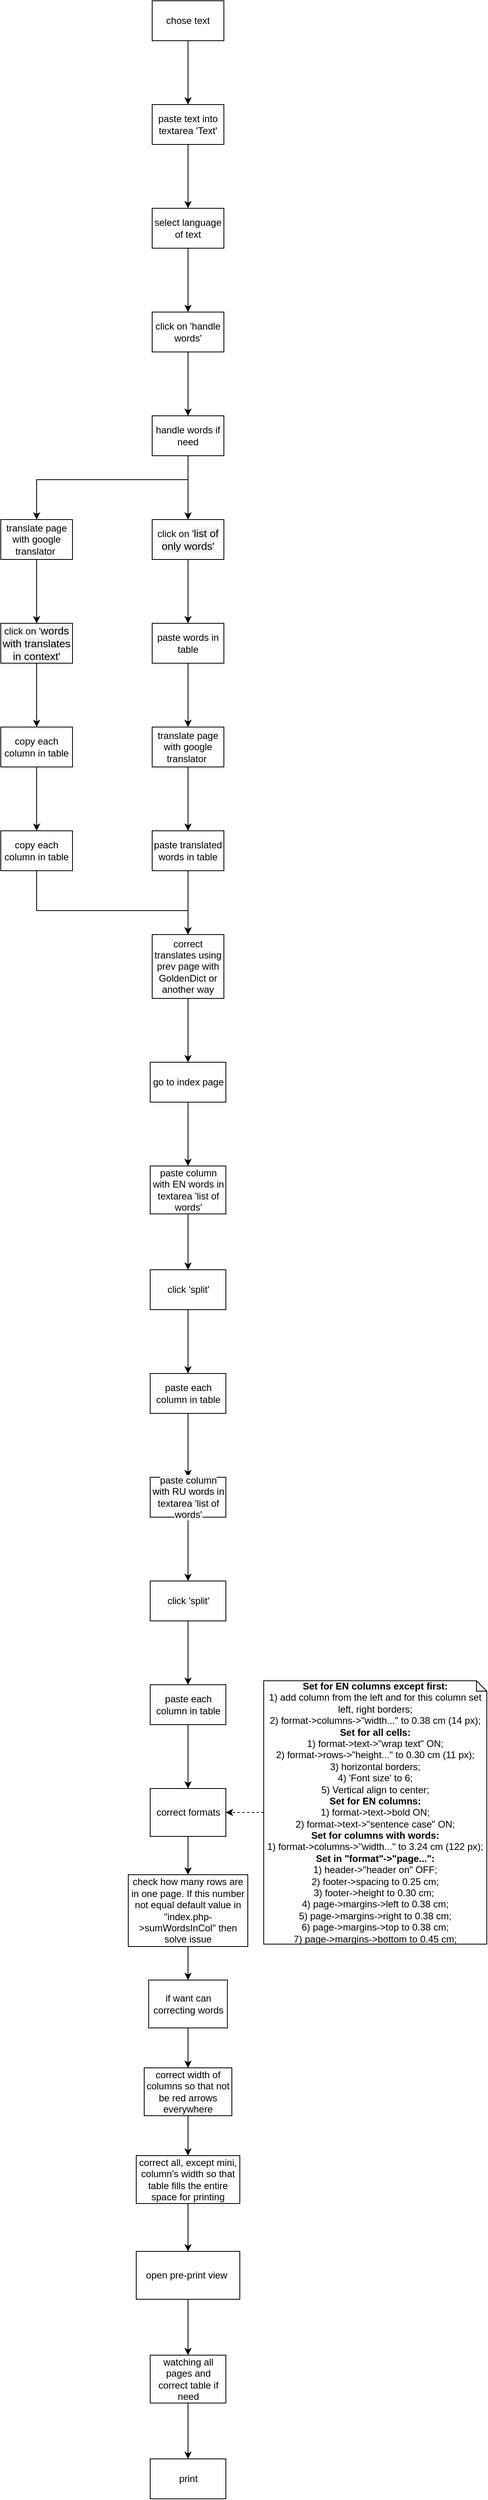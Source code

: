 <mxfile version="14.1.8" type="device"><diagram id="AdapEzgOHmUIORU8pTp5" name="Page-1"><mxGraphModel dx="1662" dy="2025" grid="1" gridSize="10" guides="1" tooltips="1" connect="1" arrows="1" fold="1" page="1" pageScale="1" pageWidth="827" pageHeight="1169" math="0" shadow="0"><root><mxCell id="0"/><mxCell id="1" parent="0"/><mxCell id="UXpW_XQlz3tFYqf4qeN8-4" value="" style="edgeStyle=orthogonalEdgeStyle;rounded=0;orthogonalLoop=1;jettySize=auto;html=1;" parent="1" source="UXpW_XQlz3tFYqf4qeN8-2" target="UXpW_XQlz3tFYqf4qeN8-3" edge="1"><mxGeometry relative="1" as="geometry"/></mxCell><mxCell id="UXpW_XQlz3tFYqf4qeN8-2" value="chose text" style="rounded=0;whiteSpace=wrap;html=1;" parent="1" vertex="1"><mxGeometry x="200" y="-100" width="90" height="50" as="geometry"/></mxCell><mxCell id="RFsWvPx01a58A7sUvpTl-3" value="" style="edgeStyle=orthogonalEdgeStyle;rounded=0;orthogonalLoop=1;jettySize=auto;html=1;" edge="1" parent="1" source="UXpW_XQlz3tFYqf4qeN8-3" target="RFsWvPx01a58A7sUvpTl-2"><mxGeometry relative="1" as="geometry"/></mxCell><mxCell id="UXpW_XQlz3tFYqf4qeN8-3" value="paste text into textarea 'Text'" style="rounded=0;whiteSpace=wrap;html=1;" parent="1" vertex="1"><mxGeometry x="200" y="30" width="90" height="50" as="geometry"/></mxCell><mxCell id="UXpW_XQlz3tFYqf4qeN8-8" value="" style="edgeStyle=orthogonalEdgeStyle;rounded=0;orthogonalLoop=1;jettySize=auto;html=1;" parent="1" source="UXpW_XQlz3tFYqf4qeN8-5" target="UXpW_XQlz3tFYqf4qeN8-7" edge="1"><mxGeometry relative="1" as="geometry"/></mxCell><mxCell id="UXpW_XQlz3tFYqf4qeN8-5" value="click on 'handle words'" style="rounded=0;whiteSpace=wrap;html=1;" parent="1" vertex="1"><mxGeometry x="200" y="290" width="90" height="50" as="geometry"/></mxCell><mxCell id="UXpW_XQlz3tFYqf4qeN8-10" value="" style="edgeStyle=orthogonalEdgeStyle;rounded=0;orthogonalLoop=1;jettySize=auto;html=1;" parent="1" source="UXpW_XQlz3tFYqf4qeN8-7" target="UXpW_XQlz3tFYqf4qeN8-9" edge="1"><mxGeometry relative="1" as="geometry"/></mxCell><mxCell id="dcKKGdqLoKokEObPG3Cj-2" value="" style="edgeStyle=orthogonalEdgeStyle;rounded=0;orthogonalLoop=1;jettySize=auto;html=1;" parent="1" source="UXpW_XQlz3tFYqf4qeN8-7" target="dcKKGdqLoKokEObPG3Cj-1" edge="1"><mxGeometry relative="1" as="geometry"><Array as="points"><mxPoint x="245" y="500"/><mxPoint x="55" y="500"/></Array></mxGeometry></mxCell><mxCell id="UXpW_XQlz3tFYqf4qeN8-7" value="handle words if need" style="rounded=0;whiteSpace=wrap;html=1;" parent="1" vertex="1"><mxGeometry x="200" y="420" width="90" height="50" as="geometry"/></mxCell><mxCell id="UXpW_XQlz3tFYqf4qeN8-12" value="" style="edgeStyle=orthogonalEdgeStyle;rounded=0;orthogonalLoop=1;jettySize=auto;html=1;" parent="1" source="UXpW_XQlz3tFYqf4qeN8-9" target="UXpW_XQlz3tFYqf4qeN8-11" edge="1"><mxGeometry relative="1" as="geometry"/></mxCell><mxCell id="UXpW_XQlz3tFYqf4qeN8-9" value="click on '&lt;span style=&quot;font-family: &amp;#34;arial&amp;#34; ; font-size: 13.333px ; background-color: rgb(239 , 239 , 239)&quot;&gt;list of only words'&lt;/span&gt;" style="rounded=0;whiteSpace=wrap;html=1;" parent="1" vertex="1"><mxGeometry x="200" y="550" width="90" height="50" as="geometry"/></mxCell><mxCell id="UXpW_XQlz3tFYqf4qeN8-14" value="" style="edgeStyle=orthogonalEdgeStyle;rounded=0;orthogonalLoop=1;jettySize=auto;html=1;" parent="1" source="UXpW_XQlz3tFYqf4qeN8-11" target="UXpW_XQlz3tFYqf4qeN8-13" edge="1"><mxGeometry relative="1" as="geometry"/></mxCell><mxCell id="UXpW_XQlz3tFYqf4qeN8-11" value="paste words in table" style="rounded=0;whiteSpace=wrap;html=1;" parent="1" vertex="1"><mxGeometry x="200" y="680" width="90" height="50" as="geometry"/></mxCell><mxCell id="UXpW_XQlz3tFYqf4qeN8-16" value="" style="edgeStyle=orthogonalEdgeStyle;rounded=0;orthogonalLoop=1;jettySize=auto;html=1;" parent="1" source="UXpW_XQlz3tFYqf4qeN8-13" target="UXpW_XQlz3tFYqf4qeN8-15" edge="1"><mxGeometry relative="1" as="geometry"/></mxCell><mxCell id="UXpW_XQlz3tFYqf4qeN8-13" value="translate page with google translator&amp;nbsp;" style="rounded=0;whiteSpace=wrap;html=1;" parent="1" vertex="1"><mxGeometry x="200" y="810" width="90" height="50" as="geometry"/></mxCell><mxCell id="UXpW_XQlz3tFYqf4qeN8-22" value="" style="edgeStyle=orthogonalEdgeStyle;rounded=0;orthogonalLoop=1;jettySize=auto;html=1;" parent="1" source="UXpW_XQlz3tFYqf4qeN8-15" target="UXpW_XQlz3tFYqf4qeN8-21" edge="1"><mxGeometry relative="1" as="geometry"/></mxCell><mxCell id="UXpW_XQlz3tFYqf4qeN8-15" value="paste translated words in table" style="rounded=0;whiteSpace=wrap;html=1;" parent="1" vertex="1"><mxGeometry x="200" y="940" width="90" height="50" as="geometry"/></mxCell><mxCell id="UXpW_XQlz3tFYqf4qeN8-26" value="" style="edgeStyle=orthogonalEdgeStyle;rounded=0;orthogonalLoop=1;jettySize=auto;html=1;" parent="1" source="UXpW_XQlz3tFYqf4qeN8-21" target="UXpW_XQlz3tFYqf4qeN8-25" edge="1"><mxGeometry relative="1" as="geometry"/></mxCell><mxCell id="UXpW_XQlz3tFYqf4qeN8-21" value="correct translates using prev page with GoldenDict or another way" style="rounded=0;whiteSpace=wrap;html=1;" parent="1" vertex="1"><mxGeometry x="200" y="1070" width="90" height="80" as="geometry"/></mxCell><mxCell id="UXpW_XQlz3tFYqf4qeN8-28" value="" style="edgeStyle=orthogonalEdgeStyle;rounded=0;orthogonalLoop=1;jettySize=auto;html=1;" parent="1" source="UXpW_XQlz3tFYqf4qeN8-25" target="UXpW_XQlz3tFYqf4qeN8-27" edge="1"><mxGeometry relative="1" as="geometry"/></mxCell><mxCell id="UXpW_XQlz3tFYqf4qeN8-25" value="go to index page" style="whiteSpace=wrap;html=1;rounded=0;" parent="1" vertex="1"><mxGeometry x="197.5" y="1230" width="95" height="50" as="geometry"/></mxCell><mxCell id="UXpW_XQlz3tFYqf4qeN8-30" value="" style="edgeStyle=orthogonalEdgeStyle;rounded=0;orthogonalLoop=1;jettySize=auto;html=1;" parent="1" source="UXpW_XQlz3tFYqf4qeN8-27" target="UXpW_XQlz3tFYqf4qeN8-29" edge="1"><mxGeometry relative="1" as="geometry"/></mxCell><mxCell id="UXpW_XQlz3tFYqf4qeN8-27" value="&lt;div&gt;&lt;span&gt;paste column with EN words in textarea 'list of words'&lt;/span&gt;&lt;/div&gt;" style="whiteSpace=wrap;html=1;rounded=0;align=center;" parent="1" vertex="1"><mxGeometry x="197.5" y="1360" width="95" height="60" as="geometry"/></mxCell><mxCell id="UXpW_XQlz3tFYqf4qeN8-32" value="" style="edgeStyle=orthogonalEdgeStyle;rounded=0;orthogonalLoop=1;jettySize=auto;html=1;" parent="1" source="UXpW_XQlz3tFYqf4qeN8-29" target="UXpW_XQlz3tFYqf4qeN8-31" edge="1"><mxGeometry relative="1" as="geometry"/></mxCell><mxCell id="UXpW_XQlz3tFYqf4qeN8-29" value="&lt;div&gt;&lt;span&gt;click 'split'&lt;/span&gt;&lt;/div&gt;" style="whiteSpace=wrap;html=1;rounded=0;align=center;" parent="1" vertex="1"><mxGeometry x="197.5" y="1490" width="95" height="50" as="geometry"/></mxCell><mxCell id="UXpW_XQlz3tFYqf4qeN8-34" value="" style="edgeStyle=orthogonalEdgeStyle;rounded=0;orthogonalLoop=1;jettySize=auto;html=1;" parent="1" source="UXpW_XQlz3tFYqf4qeN8-31" target="UXpW_XQlz3tFYqf4qeN8-33" edge="1"><mxGeometry relative="1" as="geometry"/></mxCell><mxCell id="UXpW_XQlz3tFYqf4qeN8-31" value="paste each column in table" style="whiteSpace=wrap;html=1;rounded=0;align=center;" parent="1" vertex="1"><mxGeometry x="197.5" y="1620" width="95" height="50" as="geometry"/></mxCell><mxCell id="UXpW_XQlz3tFYqf4qeN8-36" value="" style="edgeStyle=orthogonalEdgeStyle;rounded=0;orthogonalLoop=1;jettySize=auto;html=1;" parent="1" source="UXpW_XQlz3tFYqf4qeN8-33" target="UXpW_XQlz3tFYqf4qeN8-35" edge="1"><mxGeometry relative="1" as="geometry"/></mxCell><mxCell id="UXpW_XQlz3tFYqf4qeN8-33" value="&lt;span style=&quot;color: rgb(0 , 0 , 0) ; font-family: &amp;#34;helvetica&amp;#34; ; font-size: 12px ; font-style: normal ; font-weight: 400 ; letter-spacing: normal ; text-align: center ; text-indent: 0px ; text-transform: none ; word-spacing: 0px ; background-color: rgb(248 , 249 , 250) ; display: inline ; float: none&quot;&gt;paste column with RU words in textarea 'list of words'&lt;/span&gt;" style="whiteSpace=wrap;html=1;rounded=0;align=center;" parent="1" vertex="1"><mxGeometry x="197.5" y="1750" width="95" height="50" as="geometry"/></mxCell><mxCell id="UXpW_XQlz3tFYqf4qeN8-38" value="" style="edgeStyle=orthogonalEdgeStyle;rounded=0;orthogonalLoop=1;jettySize=auto;html=1;" parent="1" source="UXpW_XQlz3tFYqf4qeN8-35" target="UXpW_XQlz3tFYqf4qeN8-37" edge="1"><mxGeometry relative="1" as="geometry"/></mxCell><mxCell id="UXpW_XQlz3tFYqf4qeN8-35" value="&lt;span style=&quot;color: rgb(0 , 0 , 0) ; font-family: &amp;#34;helvetica&amp;#34; ; font-size: 12px ; font-style: normal ; font-weight: 400 ; letter-spacing: normal ; text-align: center ; text-indent: 0px ; text-transform: none ; word-spacing: 0px ; background-color: rgb(248 , 249 , 250) ; display: inline ; float: none&quot;&gt;click 'split'&lt;/span&gt;" style="whiteSpace=wrap;html=1;rounded=0;align=center;" parent="1" vertex="1"><mxGeometry x="197.5" y="1880" width="95" height="50" as="geometry"/></mxCell><mxCell id="UXpW_XQlz3tFYqf4qeN8-40" value="" style="edgeStyle=orthogonalEdgeStyle;rounded=0;orthogonalLoop=1;jettySize=auto;html=1;" parent="1" source="UXpW_XQlz3tFYqf4qeN8-37" target="UXpW_XQlz3tFYqf4qeN8-39" edge="1"><mxGeometry relative="1" as="geometry"/></mxCell><mxCell id="UXpW_XQlz3tFYqf4qeN8-37" value="&lt;meta charset=&quot;utf-8&quot;&gt;&lt;span style=&quot;color: rgb(0, 0, 0); font-family: helvetica; font-size: 12px; font-style: normal; font-weight: 400; letter-spacing: normal; text-align: center; text-indent: 0px; text-transform: none; word-spacing: 0px; background-color: rgb(248, 249, 250); display: inline; float: none;&quot;&gt;paste each column in table&lt;/span&gt;" style="whiteSpace=wrap;html=1;rounded=0;align=center;" parent="1" vertex="1"><mxGeometry x="197.5" y="2010" width="95" height="50" as="geometry"/></mxCell><mxCell id="tA1Rf7vneej-eWwy1ozq-2" value="" style="edgeStyle=orthogonalEdgeStyle;rounded=0;orthogonalLoop=1;jettySize=auto;html=1;" parent="1" source="UXpW_XQlz3tFYqf4qeN8-39" target="tA1Rf7vneej-eWwy1ozq-1" edge="1"><mxGeometry relative="1" as="geometry"/></mxCell><mxCell id="UXpW_XQlz3tFYqf4qeN8-39" value="&lt;font face=&quot;helvetica&quot;&gt;correct formats&lt;br&gt;&lt;/font&gt;" style="whiteSpace=wrap;html=1;rounded=0;align=center;" parent="1" vertex="1"><mxGeometry x="197.5" y="2140" width="95" height="60" as="geometry"/></mxCell><mxCell id="UXpW_XQlz3tFYqf4qeN8-44" value="" style="edgeStyle=orthogonalEdgeStyle;rounded=0;orthogonalLoop=1;jettySize=auto;html=1;" parent="1" source="UXpW_XQlz3tFYqf4qeN8-41" target="UXpW_XQlz3tFYqf4qeN8-43" edge="1"><mxGeometry relative="1" as="geometry"/></mxCell><mxCell id="UXpW_XQlz3tFYqf4qeN8-41" value="&lt;font face=&quot;helvetica&quot;&gt;open pre-print view&amp;nbsp;&lt;br&gt;&lt;/font&gt;" style="whiteSpace=wrap;html=1;rounded=0;align=center;" parent="1" vertex="1"><mxGeometry x="180" y="2720" width="130" height="60" as="geometry"/></mxCell><mxCell id="UXpW_XQlz3tFYqf4qeN8-46" value="" style="edgeStyle=orthogonalEdgeStyle;rounded=0;orthogonalLoop=1;jettySize=auto;html=1;" parent="1" source="UXpW_XQlz3tFYqf4qeN8-43" target="UXpW_XQlz3tFYqf4qeN8-45" edge="1"><mxGeometry relative="1" as="geometry"/></mxCell><mxCell id="UXpW_XQlz3tFYqf4qeN8-43" value="watching all pages and correct table if need" style="whiteSpace=wrap;html=1;rounded=0;align=center;" parent="1" vertex="1"><mxGeometry x="197.5" y="2850" width="95" height="60" as="geometry"/></mxCell><mxCell id="UXpW_XQlz3tFYqf4qeN8-45" value="print" style="whiteSpace=wrap;html=1;rounded=0;align=center;" parent="1" vertex="1"><mxGeometry x="197.5" y="2980" width="95" height="50" as="geometry"/></mxCell><mxCell id="eCGK1NFFoxbwcZUBbKtc-2" value="" style="edgeStyle=orthogonalEdgeStyle;rounded=0;orthogonalLoop=1;jettySize=auto;html=1;dashed=1;" parent="1" source="eCGK1NFFoxbwcZUBbKtc-1" target="UXpW_XQlz3tFYqf4qeN8-39" edge="1"><mxGeometry relative="1" as="geometry"/></mxCell><mxCell id="eCGK1NFFoxbwcZUBbKtc-1" value="&lt;b&gt;Set for EN columns except first:&lt;/b&gt;&lt;br&gt;1) add column from the left and for this column set left, right borders;&lt;br&gt;2) format-&amp;gt;columns-&amp;gt;&quot;width...&quot; to 0.38 cm (14 px);&lt;br&gt;&lt;b&gt;Set for all cells:&lt;/b&gt;&lt;br&gt;1) format-&amp;gt;text-&amp;gt;&quot;wrap text&quot; ON;&lt;br&gt;2) format-&amp;gt;rows-&amp;gt;&quot;height...&quot; to 0.30 cm&amp;nbsp;(11 px);&lt;br&gt;3) horizontal borders;&lt;br&gt;4) 'Font size' to 6;&lt;br&gt;5) Vertical align to center;&lt;br&gt;&lt;b&gt;Set for EN columns:&lt;/b&gt;&lt;br&gt;1) format-&amp;gt;text-&amp;gt;bold ON;&lt;br&gt;2) format-&amp;gt;text-&amp;gt;&quot;sentence case&quot; ON;&lt;br&gt;&lt;b&gt;Set for columns with words:&lt;/b&gt;&lt;br&gt;1) format-&amp;gt;columns-&amp;gt;&quot;width...&quot; to 3.24 cm&amp;nbsp;(122 px);&lt;br&gt;&lt;b&gt;Set in &quot;format&quot;-&amp;gt;&quot;page...&quot;:&lt;/b&gt;&lt;br&gt;1) header-&amp;gt;&quot;header on&quot; OFF;&lt;br&gt;2) footer-&amp;gt;spacing to 0.25 cm;&lt;br&gt;3) footer-&amp;gt;height to 0.30 cm;&amp;nbsp;&lt;br&gt;4) page-&amp;gt;margins-&amp;gt;left to 0.38 cm;&lt;br&gt;5) page-&amp;gt;margins-&amp;gt;right&amp;nbsp;to 0.38 cm;&lt;br&gt;6) page-&amp;gt;margins-&amp;gt;top&amp;nbsp;to 0.38 cm;&lt;br&gt;7) page-&amp;gt;margins-&amp;gt;bottom&amp;nbsp;to 0.45 cm;" style="shape=note;whiteSpace=wrap;html=1;backgroundOutline=1;darkOpacity=0.05;size=13;" parent="1" vertex="1"><mxGeometry x="340" y="2005" width="280" height="330" as="geometry"/></mxCell><mxCell id="68P19gmGWXHMcvLHoJKa-2" value="" style="edgeStyle=orthogonalEdgeStyle;rounded=0;orthogonalLoop=1;jettySize=auto;html=1;" parent="1" source="eCGK1NFFoxbwcZUBbKtc-3" target="68P19gmGWXHMcvLHoJKa-1" edge="1"><mxGeometry relative="1" as="geometry"/></mxCell><mxCell id="eCGK1NFFoxbwcZUBbKtc-3" value="&lt;font face=&quot;helvetica&quot;&gt;correct width of columns so that not be red arrows everywhere&lt;br&gt;&lt;/font&gt;" style="whiteSpace=wrap;html=1;rounded=0;align=center;" parent="1" vertex="1"><mxGeometry x="190" y="2490" width="110" height="60" as="geometry"/></mxCell><mxCell id="68P19gmGWXHMcvLHoJKa-3" value="" style="edgeStyle=orthogonalEdgeStyle;rounded=0;orthogonalLoop=1;jettySize=auto;html=1;" parent="1" source="68P19gmGWXHMcvLHoJKa-1" target="UXpW_XQlz3tFYqf4qeN8-41" edge="1"><mxGeometry relative="1" as="geometry"/></mxCell><mxCell id="68P19gmGWXHMcvLHoJKa-1" value="&lt;span style=&quot;font-family: &amp;#34;helvetica&amp;#34;&quot;&gt;correct all, except mini, column's width so that table fills the entire space for printing&lt;/span&gt;&lt;font face=&quot;helvetica&quot;&gt;&lt;br&gt;&lt;/font&gt;" style="whiteSpace=wrap;html=1;rounded=0;align=center;" parent="1" vertex="1"><mxGeometry x="180" y="2600" width="130" height="60" as="geometry"/></mxCell><mxCell id="dcKKGdqLoKokEObPG3Cj-4" value="" style="edgeStyle=orthogonalEdgeStyle;rounded=0;orthogonalLoop=1;jettySize=auto;html=1;" parent="1" source="dcKKGdqLoKokEObPG3Cj-1" target="dcKKGdqLoKokEObPG3Cj-3" edge="1"><mxGeometry relative="1" as="geometry"/></mxCell><mxCell id="dcKKGdqLoKokEObPG3Cj-1" value="translate page with google translator&amp;nbsp;" style="rounded=0;whiteSpace=wrap;html=1;" parent="1" vertex="1"><mxGeometry x="10" y="550" width="90" height="50" as="geometry"/></mxCell><mxCell id="dcKKGdqLoKokEObPG3Cj-6" value="" style="edgeStyle=orthogonalEdgeStyle;rounded=0;orthogonalLoop=1;jettySize=auto;html=1;" parent="1" source="dcKKGdqLoKokEObPG3Cj-3" target="dcKKGdqLoKokEObPG3Cj-5" edge="1"><mxGeometry relative="1" as="geometry"/></mxCell><mxCell id="dcKKGdqLoKokEObPG3Cj-3" value="click on '&lt;span style=&quot;font-family: &amp;#34;arial&amp;#34; ; font-size: 13.333px ; background-color: rgb(239 , 239 , 239)&quot;&gt;words with translates in context'&lt;/span&gt;" style="rounded=0;whiteSpace=wrap;html=1;" parent="1" vertex="1"><mxGeometry x="10" y="680" width="90" height="50" as="geometry"/></mxCell><mxCell id="dcKKGdqLoKokEObPG3Cj-8" value="" style="edgeStyle=orthogonalEdgeStyle;rounded=0;orthogonalLoop=1;jettySize=auto;html=1;" parent="1" source="dcKKGdqLoKokEObPG3Cj-5" target="dcKKGdqLoKokEObPG3Cj-7" edge="1"><mxGeometry relative="1" as="geometry"/></mxCell><mxCell id="dcKKGdqLoKokEObPG3Cj-5" value="copy each column in table" style="rounded=0;whiteSpace=wrap;html=1;" parent="1" vertex="1"><mxGeometry x="10" y="810" width="90" height="50" as="geometry"/></mxCell><mxCell id="dcKKGdqLoKokEObPG3Cj-9" style="edgeStyle=orthogonalEdgeStyle;rounded=0;orthogonalLoop=1;jettySize=auto;html=1;entryX=0.5;entryY=0;entryDx=0;entryDy=0;" parent="1" source="dcKKGdqLoKokEObPG3Cj-7" target="UXpW_XQlz3tFYqf4qeN8-21" edge="1"><mxGeometry relative="1" as="geometry"><Array as="points"><mxPoint x="55" y="1040"/><mxPoint x="245" y="1040"/></Array></mxGeometry></mxCell><mxCell id="dcKKGdqLoKokEObPG3Cj-7" value="copy each column in table" style="rounded=0;whiteSpace=wrap;html=1;" parent="1" vertex="1"><mxGeometry x="10" y="940" width="90" height="50" as="geometry"/></mxCell><mxCell id="tA1Rf7vneej-eWwy1ozq-4" value="" style="edgeStyle=orthogonalEdgeStyle;rounded=0;orthogonalLoop=1;jettySize=auto;html=1;" parent="1" source="tA1Rf7vneej-eWwy1ozq-1" target="tA1Rf7vneej-eWwy1ozq-3" edge="1"><mxGeometry relative="1" as="geometry"/></mxCell><mxCell id="tA1Rf7vneej-eWwy1ozq-1" value="&lt;font face=&quot;helvetica&quot;&gt;check how many rows are in one page. If this number not equal default value in &quot;index.php-&amp;gt;sumWordsInCol&quot; then solve issue&lt;br&gt;&lt;/font&gt;" style="whiteSpace=wrap;html=1;rounded=0;align=center;" parent="1" vertex="1"><mxGeometry x="170" y="2248" width="150" height="90" as="geometry"/></mxCell><mxCell id="tA1Rf7vneej-eWwy1ozq-5" value="" style="edgeStyle=orthogonalEdgeStyle;rounded=0;orthogonalLoop=1;jettySize=auto;html=1;" parent="1" source="tA1Rf7vneej-eWwy1ozq-3" target="eCGK1NFFoxbwcZUBbKtc-3" edge="1"><mxGeometry relative="1" as="geometry"/></mxCell><mxCell id="tA1Rf7vneej-eWwy1ozq-3" value="if want can correcting words" style="whiteSpace=wrap;html=1;rounded=0;align=center;" parent="1" vertex="1"><mxGeometry x="195.63" y="2380" width="98.75" height="60" as="geometry"/></mxCell><mxCell id="RFsWvPx01a58A7sUvpTl-4" value="" style="edgeStyle=orthogonalEdgeStyle;rounded=0;orthogonalLoop=1;jettySize=auto;html=1;" edge="1" parent="1" source="RFsWvPx01a58A7sUvpTl-2" target="UXpW_XQlz3tFYqf4qeN8-5"><mxGeometry relative="1" as="geometry"/></mxCell><mxCell id="RFsWvPx01a58A7sUvpTl-2" value="select language of text" style="rounded=0;whiteSpace=wrap;html=1;" vertex="1" parent="1"><mxGeometry x="200" y="160" width="90" height="50" as="geometry"/></mxCell></root></mxGraphModel></diagram></mxfile>